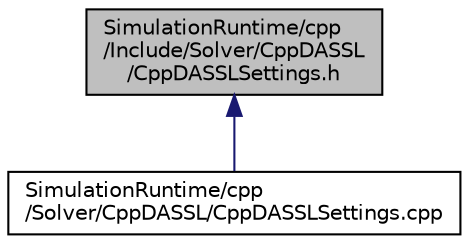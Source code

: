 digraph "SimulationRuntime/cpp/Include/Solver/CppDASSL/CppDASSLSettings.h"
{
  edge [fontname="Helvetica",fontsize="10",labelfontname="Helvetica",labelfontsize="10"];
  node [fontname="Helvetica",fontsize="10",shape=record];
  Node3 [label="SimulationRuntime/cpp\l/Include/Solver/CppDASSL\l/CppDASSLSettings.h",height=0.2,width=0.4,color="black", fillcolor="grey75", style="filled", fontcolor="black"];
  Node3 -> Node4 [dir="back",color="midnightblue",fontsize="10",style="solid",fontname="Helvetica"];
  Node4 [label="SimulationRuntime/cpp\l/Solver/CppDASSL/CppDASSLSettings.cpp",height=0.2,width=0.4,color="black", fillcolor="white", style="filled",URL="$d5/d0c/_cpp_d_a_s_s_l_settings_8cpp.html"];
}
